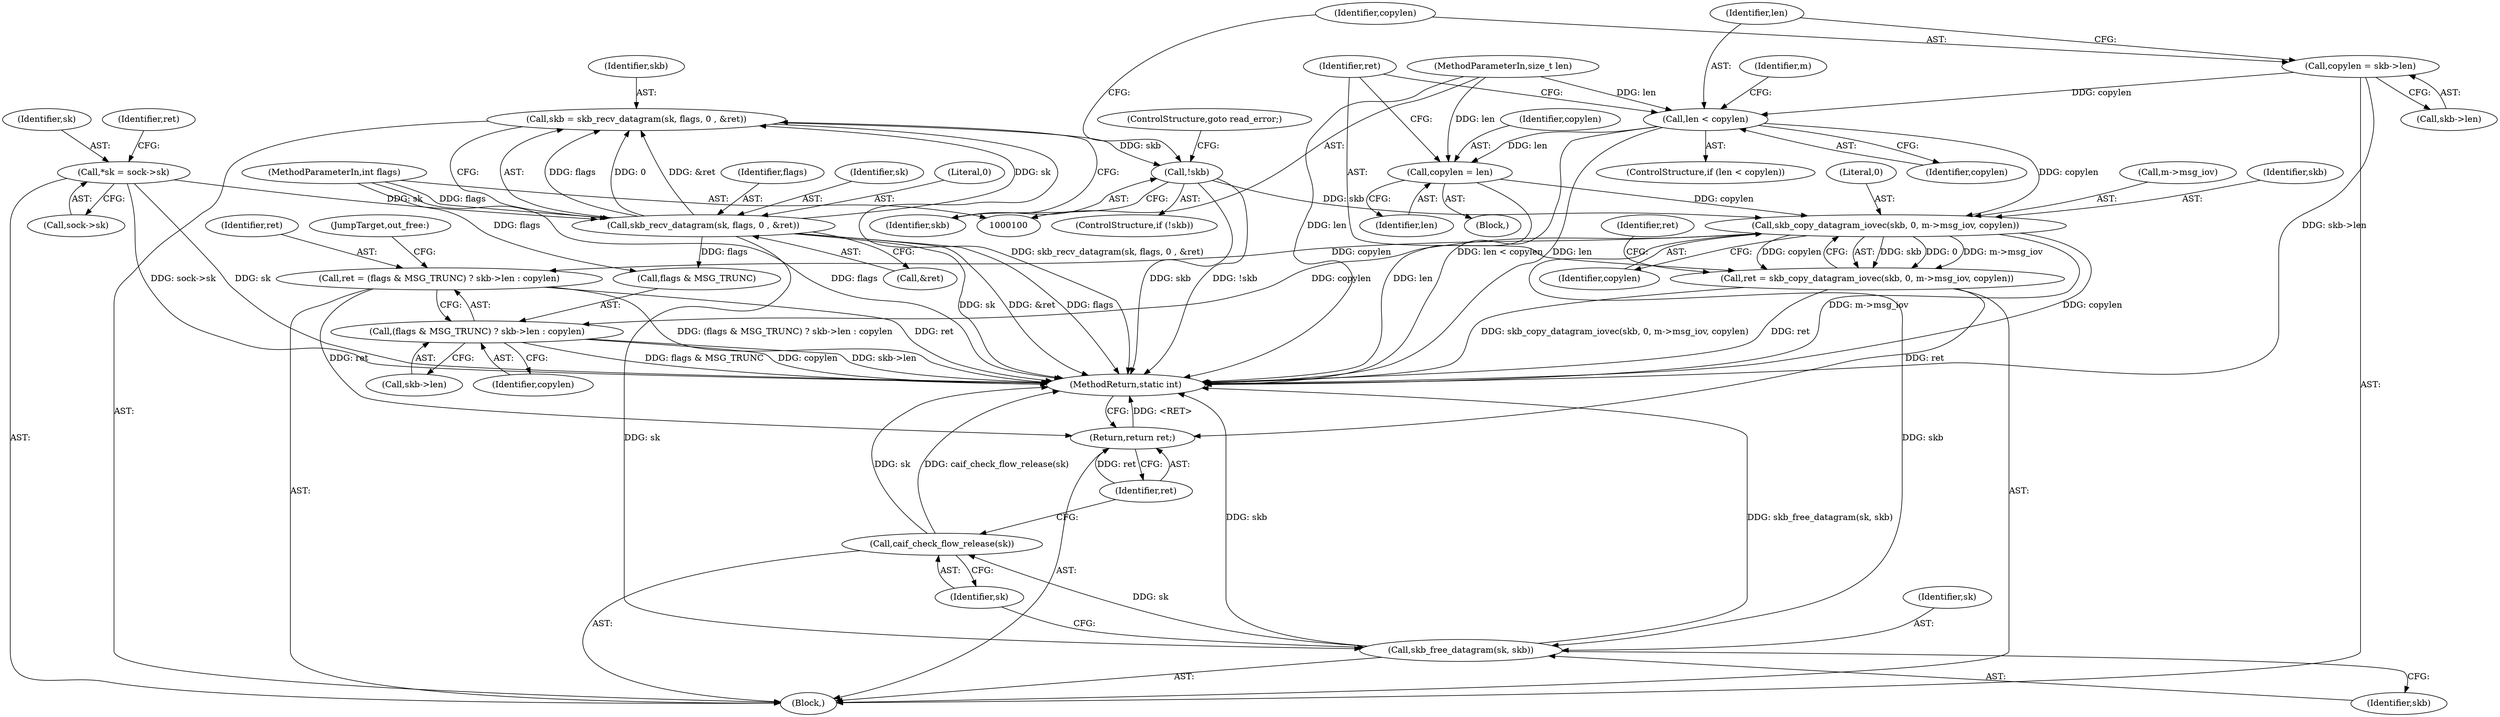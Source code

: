 digraph "0_linux_f3d3342602f8bcbf37d7c46641cb9bca7618eb1c_11@API" {
"1000159" [label="(Call,skb_copy_datagram_iovec(skb, 0, m->msg_iov, copylen))"];
"1000136" [label="(Call,!skb)"];
"1000127" [label="(Call,skb = skb_recv_datagram(sk, flags, 0 , &ret))"];
"1000129" [label="(Call,skb_recv_datagram(sk, flags, 0 , &ret))"];
"1000108" [label="(Call,*sk = sock->sk)"];
"1000105" [label="(MethodParameterIn,int flags)"];
"1000154" [label="(Call,copylen = len)"];
"1000145" [label="(Call,len < copylen)"];
"1000104" [label="(MethodParameterIn,size_t len)"];
"1000139" [label="(Call,copylen = skb->len)"];
"1000157" [label="(Call,ret = skb_copy_datagram_iovec(skb, 0, m->msg_iov, copylen))"];
"1000185" [label="(Return,return ret;)"];
"1000169" [label="(Call,ret = (flags & MSG_TRUNC) ? skb->len : copylen)"];
"1000171" [label="(Call,(flags & MSG_TRUNC) ? skb->len : copylen)"];
"1000180" [label="(Call,skb_free_datagram(sk, skb))"];
"1000183" [label="(Call,caif_check_flow_release(sk))"];
"1000131" [label="(Identifier,flags)"];
"1000167" [label="(Identifier,ret)"];
"1000183" [label="(Call,caif_check_flow_release(sk))"];
"1000145" [label="(Call,len < copylen)"];
"1000179" [label="(JumpTarget,out_free:)"];
"1000169" [label="(Call,ret = (flags & MSG_TRUNC) ? skb->len : copylen)"];
"1000117" [label="(Identifier,ret)"];
"1000159" [label="(Call,skb_copy_datagram_iovec(skb, 0, m->msg_iov, copylen))"];
"1000137" [label="(Identifier,skb)"];
"1000104" [label="(MethodParameterIn,size_t len)"];
"1000151" [label="(Identifier,m)"];
"1000141" [label="(Call,skb->len)"];
"1000172" [label="(Call,flags & MSG_TRUNC)"];
"1000155" [label="(Identifier,copylen)"];
"1000175" [label="(Call,skb->len)"];
"1000106" [label="(Block,)"];
"1000156" [label="(Identifier,len)"];
"1000171" [label="(Call,(flags & MSG_TRUNC) ? skb->len : copylen)"];
"1000140" [label="(Identifier,copylen)"];
"1000162" [label="(Call,m->msg_iov)"];
"1000190" [label="(MethodReturn,static int)"];
"1000136" [label="(Call,!skb)"];
"1000130" [label="(Identifier,sk)"];
"1000132" [label="(Literal,0)"];
"1000160" [label="(Identifier,skb)"];
"1000181" [label="(Identifier,sk)"];
"1000127" [label="(Call,skb = skb_recv_datagram(sk, flags, 0 , &ret))"];
"1000165" [label="(Identifier,copylen)"];
"1000128" [label="(Identifier,skb)"];
"1000135" [label="(ControlStructure,if (!skb))"];
"1000110" [label="(Call,sock->sk)"];
"1000158" [label="(Identifier,ret)"];
"1000154" [label="(Call,copylen = len)"];
"1000109" [label="(Identifier,sk)"];
"1000185" [label="(Return,return ret;)"];
"1000157" [label="(Call,ret = skb_copy_datagram_iovec(skb, 0, m->msg_iov, copylen))"];
"1000105" [label="(MethodParameterIn,int flags)"];
"1000139" [label="(Call,copylen = skb->len)"];
"1000133" [label="(Call,&ret)"];
"1000147" [label="(Identifier,copylen)"];
"1000170" [label="(Identifier,ret)"];
"1000144" [label="(ControlStructure,if (len < copylen))"];
"1000186" [label="(Identifier,ret)"];
"1000180" [label="(Call,skb_free_datagram(sk, skb))"];
"1000178" [label="(Identifier,copylen)"];
"1000146" [label="(Identifier,len)"];
"1000108" [label="(Call,*sk = sock->sk)"];
"1000161" [label="(Literal,0)"];
"1000148" [label="(Block,)"];
"1000129" [label="(Call,skb_recv_datagram(sk, flags, 0 , &ret))"];
"1000182" [label="(Identifier,skb)"];
"1000138" [label="(ControlStructure,goto read_error;)"];
"1000184" [label="(Identifier,sk)"];
"1000159" -> "1000157"  [label="AST: "];
"1000159" -> "1000165"  [label="CFG: "];
"1000160" -> "1000159"  [label="AST: "];
"1000161" -> "1000159"  [label="AST: "];
"1000162" -> "1000159"  [label="AST: "];
"1000165" -> "1000159"  [label="AST: "];
"1000157" -> "1000159"  [label="CFG: "];
"1000159" -> "1000190"  [label="DDG: m->msg_iov"];
"1000159" -> "1000190"  [label="DDG: copylen"];
"1000159" -> "1000157"  [label="DDG: skb"];
"1000159" -> "1000157"  [label="DDG: 0"];
"1000159" -> "1000157"  [label="DDG: m->msg_iov"];
"1000159" -> "1000157"  [label="DDG: copylen"];
"1000136" -> "1000159"  [label="DDG: skb"];
"1000154" -> "1000159"  [label="DDG: copylen"];
"1000145" -> "1000159"  [label="DDG: copylen"];
"1000159" -> "1000169"  [label="DDG: copylen"];
"1000159" -> "1000171"  [label="DDG: copylen"];
"1000159" -> "1000180"  [label="DDG: skb"];
"1000136" -> "1000135"  [label="AST: "];
"1000136" -> "1000137"  [label="CFG: "];
"1000137" -> "1000136"  [label="AST: "];
"1000138" -> "1000136"  [label="CFG: "];
"1000140" -> "1000136"  [label="CFG: "];
"1000136" -> "1000190"  [label="DDG: !skb"];
"1000136" -> "1000190"  [label="DDG: skb"];
"1000127" -> "1000136"  [label="DDG: skb"];
"1000127" -> "1000106"  [label="AST: "];
"1000127" -> "1000129"  [label="CFG: "];
"1000128" -> "1000127"  [label="AST: "];
"1000129" -> "1000127"  [label="AST: "];
"1000137" -> "1000127"  [label="CFG: "];
"1000127" -> "1000190"  [label="DDG: skb_recv_datagram(sk, flags, 0 , &ret)"];
"1000129" -> "1000127"  [label="DDG: sk"];
"1000129" -> "1000127"  [label="DDG: flags"];
"1000129" -> "1000127"  [label="DDG: 0"];
"1000129" -> "1000127"  [label="DDG: &ret"];
"1000129" -> "1000133"  [label="CFG: "];
"1000130" -> "1000129"  [label="AST: "];
"1000131" -> "1000129"  [label="AST: "];
"1000132" -> "1000129"  [label="AST: "];
"1000133" -> "1000129"  [label="AST: "];
"1000129" -> "1000190"  [label="DDG: sk"];
"1000129" -> "1000190"  [label="DDG: &ret"];
"1000129" -> "1000190"  [label="DDG: flags"];
"1000108" -> "1000129"  [label="DDG: sk"];
"1000105" -> "1000129"  [label="DDG: flags"];
"1000129" -> "1000172"  [label="DDG: flags"];
"1000129" -> "1000180"  [label="DDG: sk"];
"1000108" -> "1000106"  [label="AST: "];
"1000108" -> "1000110"  [label="CFG: "];
"1000109" -> "1000108"  [label="AST: "];
"1000110" -> "1000108"  [label="AST: "];
"1000117" -> "1000108"  [label="CFG: "];
"1000108" -> "1000190"  [label="DDG: sock->sk"];
"1000108" -> "1000190"  [label="DDG: sk"];
"1000105" -> "1000100"  [label="AST: "];
"1000105" -> "1000190"  [label="DDG: flags"];
"1000105" -> "1000172"  [label="DDG: flags"];
"1000154" -> "1000148"  [label="AST: "];
"1000154" -> "1000156"  [label="CFG: "];
"1000155" -> "1000154"  [label="AST: "];
"1000156" -> "1000154"  [label="AST: "];
"1000158" -> "1000154"  [label="CFG: "];
"1000154" -> "1000190"  [label="DDG: len"];
"1000145" -> "1000154"  [label="DDG: len"];
"1000104" -> "1000154"  [label="DDG: len"];
"1000145" -> "1000144"  [label="AST: "];
"1000145" -> "1000147"  [label="CFG: "];
"1000146" -> "1000145"  [label="AST: "];
"1000147" -> "1000145"  [label="AST: "];
"1000151" -> "1000145"  [label="CFG: "];
"1000158" -> "1000145"  [label="CFG: "];
"1000145" -> "1000190"  [label="DDG: len < copylen"];
"1000145" -> "1000190"  [label="DDG: len"];
"1000104" -> "1000145"  [label="DDG: len"];
"1000139" -> "1000145"  [label="DDG: copylen"];
"1000104" -> "1000100"  [label="AST: "];
"1000104" -> "1000190"  [label="DDG: len"];
"1000139" -> "1000106"  [label="AST: "];
"1000139" -> "1000141"  [label="CFG: "];
"1000140" -> "1000139"  [label="AST: "];
"1000141" -> "1000139"  [label="AST: "];
"1000146" -> "1000139"  [label="CFG: "];
"1000139" -> "1000190"  [label="DDG: skb->len"];
"1000157" -> "1000106"  [label="AST: "];
"1000158" -> "1000157"  [label="AST: "];
"1000167" -> "1000157"  [label="CFG: "];
"1000157" -> "1000190"  [label="DDG: skb_copy_datagram_iovec(skb, 0, m->msg_iov, copylen)"];
"1000157" -> "1000190"  [label="DDG: ret"];
"1000157" -> "1000185"  [label="DDG: ret"];
"1000185" -> "1000106"  [label="AST: "];
"1000185" -> "1000186"  [label="CFG: "];
"1000186" -> "1000185"  [label="AST: "];
"1000190" -> "1000185"  [label="CFG: "];
"1000185" -> "1000190"  [label="DDG: <RET>"];
"1000186" -> "1000185"  [label="DDG: ret"];
"1000169" -> "1000185"  [label="DDG: ret"];
"1000169" -> "1000106"  [label="AST: "];
"1000169" -> "1000171"  [label="CFG: "];
"1000170" -> "1000169"  [label="AST: "];
"1000171" -> "1000169"  [label="AST: "];
"1000179" -> "1000169"  [label="CFG: "];
"1000169" -> "1000190"  [label="DDG: (flags & MSG_TRUNC) ? skb->len : copylen"];
"1000169" -> "1000190"  [label="DDG: ret"];
"1000171" -> "1000175"  [label="CFG: "];
"1000171" -> "1000178"  [label="CFG: "];
"1000172" -> "1000171"  [label="AST: "];
"1000175" -> "1000171"  [label="AST: "];
"1000178" -> "1000171"  [label="AST: "];
"1000171" -> "1000190"  [label="DDG: flags & MSG_TRUNC"];
"1000171" -> "1000190"  [label="DDG: copylen"];
"1000171" -> "1000190"  [label="DDG: skb->len"];
"1000180" -> "1000106"  [label="AST: "];
"1000180" -> "1000182"  [label="CFG: "];
"1000181" -> "1000180"  [label="AST: "];
"1000182" -> "1000180"  [label="AST: "];
"1000184" -> "1000180"  [label="CFG: "];
"1000180" -> "1000190"  [label="DDG: skb"];
"1000180" -> "1000190"  [label="DDG: skb_free_datagram(sk, skb)"];
"1000180" -> "1000183"  [label="DDG: sk"];
"1000183" -> "1000106"  [label="AST: "];
"1000183" -> "1000184"  [label="CFG: "];
"1000184" -> "1000183"  [label="AST: "];
"1000186" -> "1000183"  [label="CFG: "];
"1000183" -> "1000190"  [label="DDG: sk"];
"1000183" -> "1000190"  [label="DDG: caif_check_flow_release(sk)"];
}
